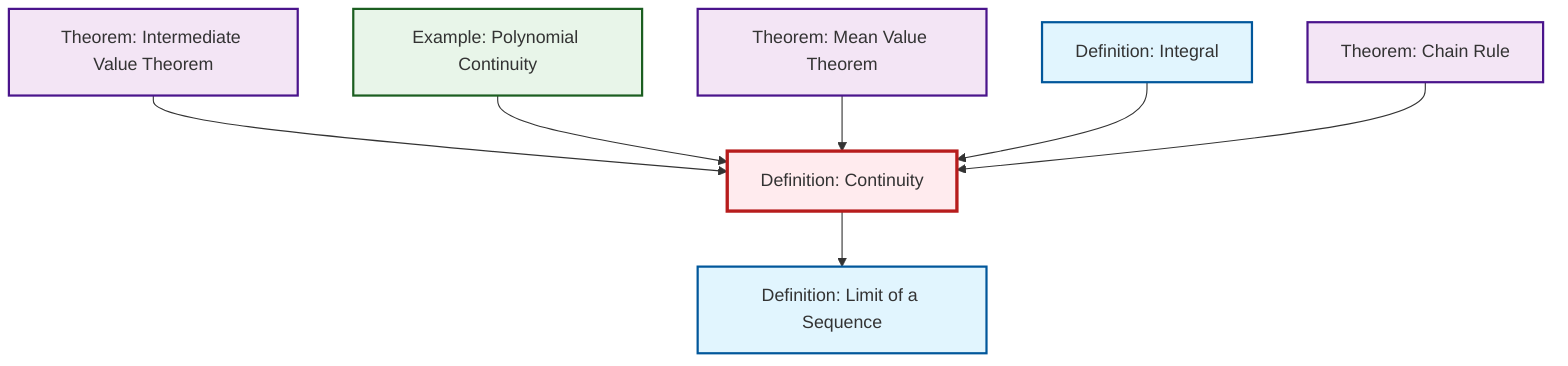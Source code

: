 graph TD
    classDef definition fill:#e1f5fe,stroke:#01579b,stroke-width:2px
    classDef theorem fill:#f3e5f5,stroke:#4a148c,stroke-width:2px
    classDef axiom fill:#fff3e0,stroke:#e65100,stroke-width:2px
    classDef example fill:#e8f5e9,stroke:#1b5e20,stroke-width:2px
    classDef current fill:#ffebee,stroke:#b71c1c,stroke-width:3px
    ex-polynomial-continuity["Example: Polynomial Continuity"]:::example
    thm-chain-rule["Theorem: Chain Rule"]:::theorem
    def-integral["Definition: Integral"]:::definition
    def-continuity["Definition: Continuity"]:::definition
    def-limit["Definition: Limit of a Sequence"]:::definition
    thm-intermediate-value["Theorem: Intermediate Value Theorem"]:::theorem
    thm-mean-value["Theorem: Mean Value Theorem"]:::theorem
    def-continuity --> def-limit
    thm-intermediate-value --> def-continuity
    ex-polynomial-continuity --> def-continuity
    thm-mean-value --> def-continuity
    def-integral --> def-continuity
    thm-chain-rule --> def-continuity
    class def-continuity current